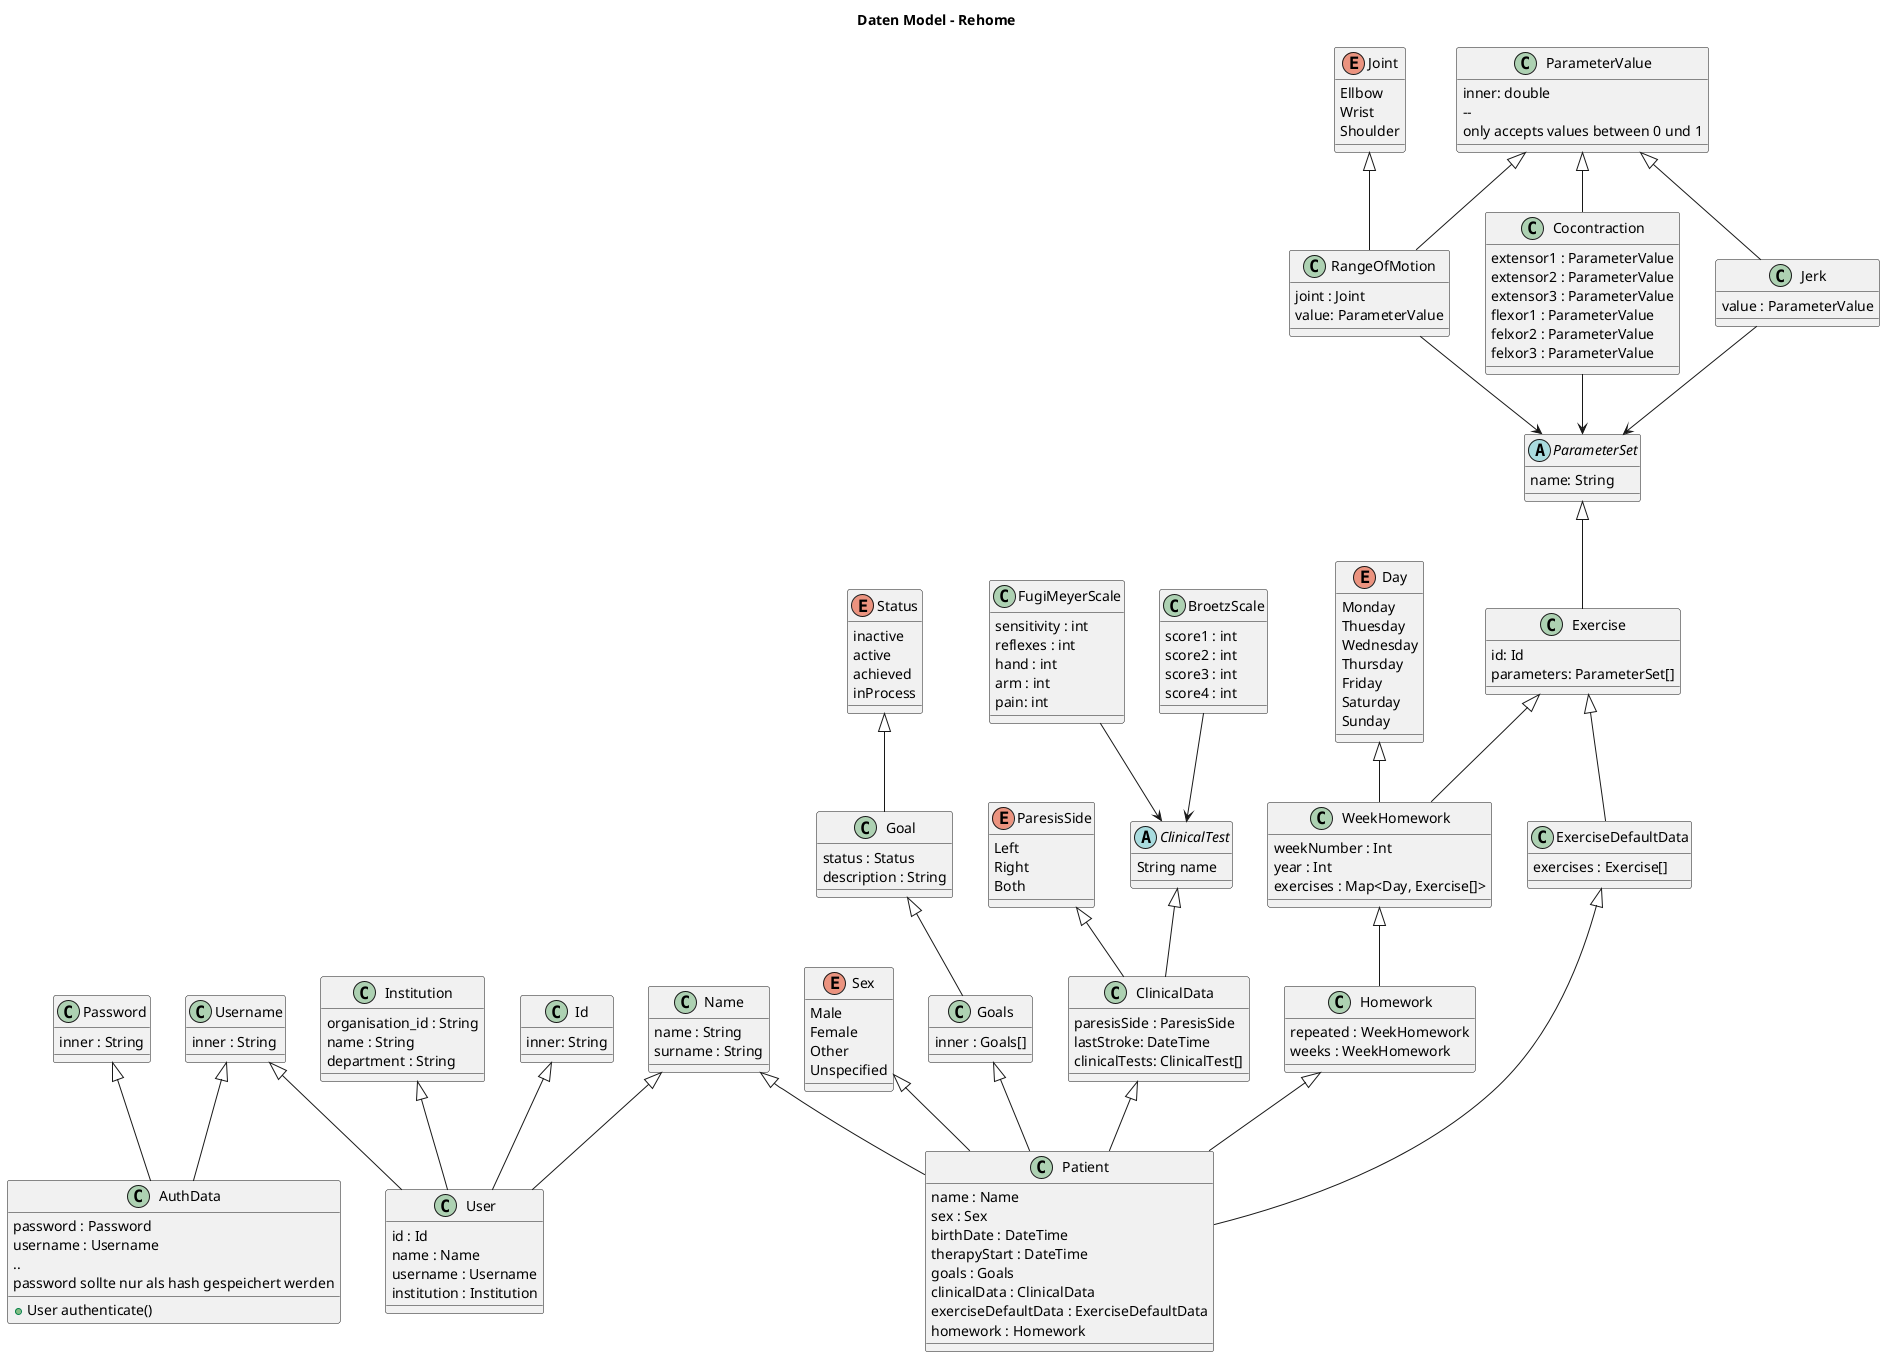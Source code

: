 @startuml

title Daten Model - Rehome


class Institution {
		organisation_id : String
		name : String
		department : String
}

class Password {
		inner : String
}

class Username {
		inner : String
}

class AuthData {
		password : Password  
		username : Username
		..  
		password sollte nur als hash gespeichert werden
    +User authenticate() 
}

class Name {
	name : String
	surname : String
}

class Id {
		inner: String
}

class User {
		id : Id
		name : Name
		username : Username
		institution : Institution
}

Password <|-- AuthData
Username <|-- AuthData

Id <|-- User 
Name <|-- User 
Username <|-- User 
Institution <|-- User 

enum Sex {
		Male
		Female
		Other
		Unspecified
}

class Patient {
	name : Name
	sex : Sex
	birthDate : DateTime
	therapyStart : DateTime
  goals : Goals		
	clinicalData : ClinicalData
	exerciseDefaultData : ExerciseDefaultData
	homework : Homework

}

class Goals{
	inner : Goals[]
}

enum Status {
		inactive
		active
		achieved
		inProcess
}

class Goal {
		status : Status
		description : String
}

Enum ParesisSide{
		Left
		Right
		Both
}

class ClinicalData {
	paresisSide : ParesisSide
	lastStroke: DateTime
	clinicalTests: ClinicalTest[]
}

abstract class ClinicalTest{
		String name
}

class FugiMeyerScale {
	 sensitivity : int
	 reflexes : int 
	 hand : int 
	 arm : int
	 pain: int
}

class BroetzScale {
		score1 : int
		score2 : int
		score3 : int
		score4 : int
}

enum Day {
		Monday
		Thuesday
		Wednesday
		Thursday
		Friday
		Saturday
		Sunday
}

class Homework {
	repeated : WeekHomework
	weeks : WeekHomework
}

class WeekHomework {
	 weekNumber : Int
	 year : Int
   exercises : Map<Day, Exercise[]>
}

class ExerciseDefaultData {
  exercises : Exercise[]
}

class Exercise {
	id: Id
	parameters: ParameterSet[]
}

class ParameterValue {
		inner: double
		-- 
		only accepts values between 0 und 1
}

abstract class ParameterSet {
		name: String
}

enum Joint {
		Ellbow
		Wrist
		Shoulder
}

class RangeOfMotion {
		joint : Joint
		value: ParameterValue
}

class Cocontraction {
		extensor1 : ParameterValue
		extensor2 : ParameterValue
		extensor3 : ParameterValue
		flexor1 : ParameterValue
		felxor2 : ParameterValue
		felxor3 : ParameterValue
}

class Jerk {
		value : ParameterValue
}



Sex <|-- Patient
Name <|-- Patient
Goals <|-- Patient
ClinicalData <|-- Patient
Homework <|-- Patient
ExerciseDefaultData <|-- Patient

Goal <|-- Goals
Status <|-- Goal

ClinicalTest <|-- ClinicalData
ParesisSide <|-- ClinicalData
FugiMeyerScale --> ClinicalTest
BroetzScale --> ClinicalTest

WeekHomework <|-- Homework

Exercise <|-- WeekHomework
Day <|-- WeekHomework

Exercise <|-- ExerciseDefaultData

ParameterSet <|-- Exercise

Cocontraction --> ParameterSet
Jerk --> ParameterSet
RangeOfMotion --> ParameterSet

Joint <|-- RangeOfMotion

ParameterValue <|-- Cocontraction
ParameterValue <|-- Jerk
ParameterValue <|-- RangeOfMotion




@enduml
